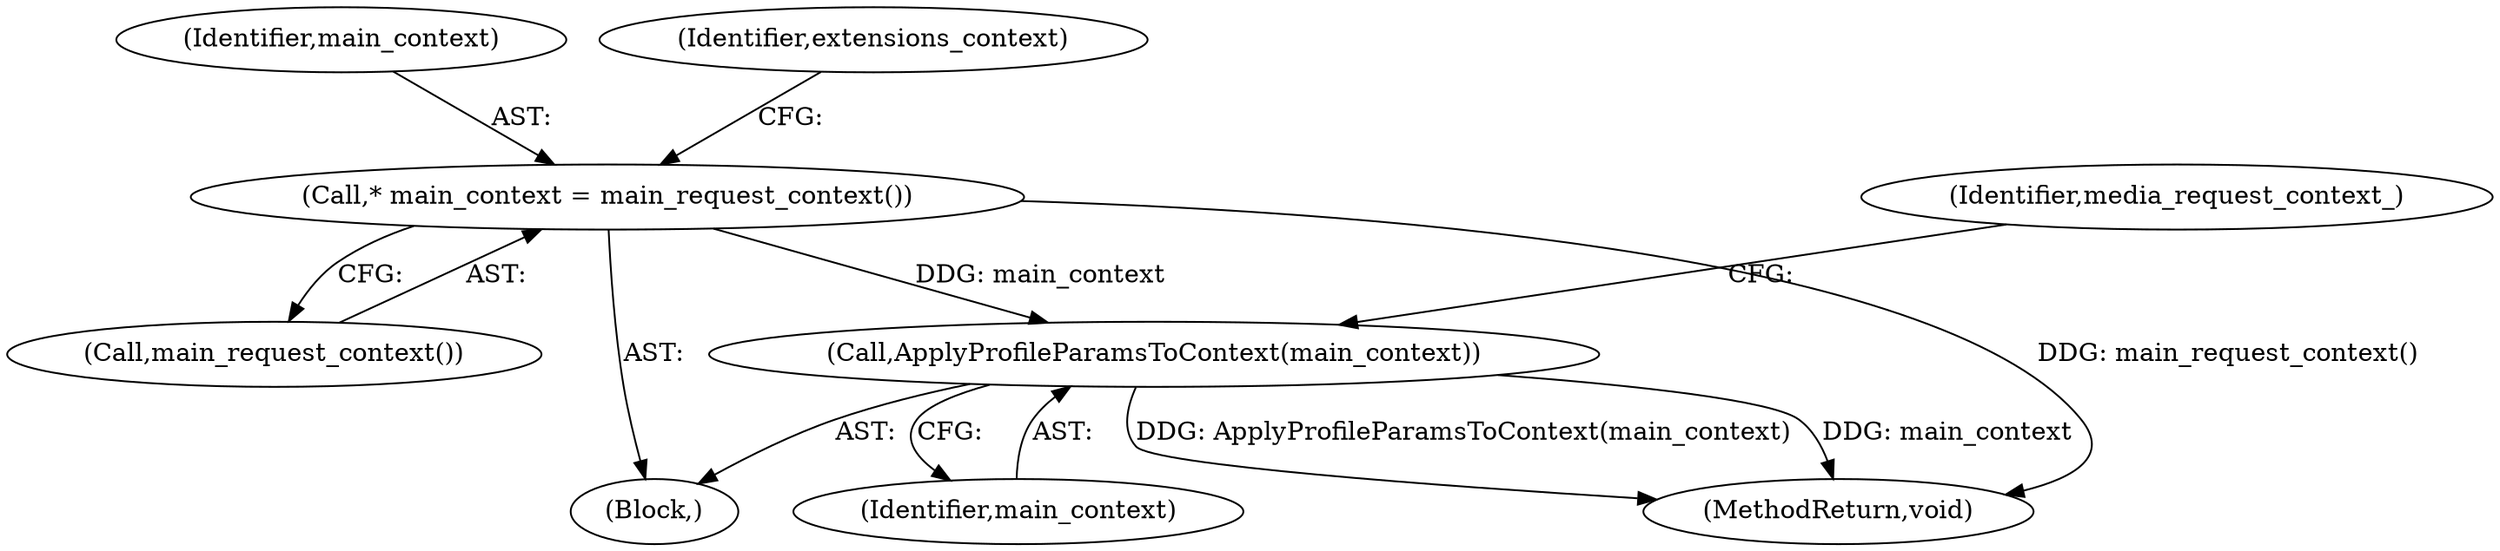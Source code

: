 digraph "0_Chrome_d6b061bf189e0661a3d94d89dbcb2e6f70b433da@pointer" {
"1000143" [label="(Call,ApplyProfileParamsToContext(main_context))"];
"1000110" [label="(Call,* main_context = main_request_context())"];
"1000144" [label="(Identifier,main_context)"];
"1000103" [label="(Block,)"];
"1000345" [label="(MethodReturn,void)"];
"1000110" [label="(Call,* main_context = main_request_context())"];
"1000112" [label="(Call,main_request_context())"];
"1000111" [label="(Identifier,main_context)"];
"1000146" [label="(Identifier,media_request_context_)"];
"1000143" [label="(Call,ApplyProfileParamsToContext(main_context))"];
"1000115" [label="(Identifier,extensions_context)"];
"1000143" -> "1000103"  [label="AST: "];
"1000143" -> "1000144"  [label="CFG: "];
"1000144" -> "1000143"  [label="AST: "];
"1000146" -> "1000143"  [label="CFG: "];
"1000143" -> "1000345"  [label="DDG: main_context"];
"1000143" -> "1000345"  [label="DDG: ApplyProfileParamsToContext(main_context)"];
"1000110" -> "1000143"  [label="DDG: main_context"];
"1000110" -> "1000103"  [label="AST: "];
"1000110" -> "1000112"  [label="CFG: "];
"1000111" -> "1000110"  [label="AST: "];
"1000112" -> "1000110"  [label="AST: "];
"1000115" -> "1000110"  [label="CFG: "];
"1000110" -> "1000345"  [label="DDG: main_request_context()"];
}
